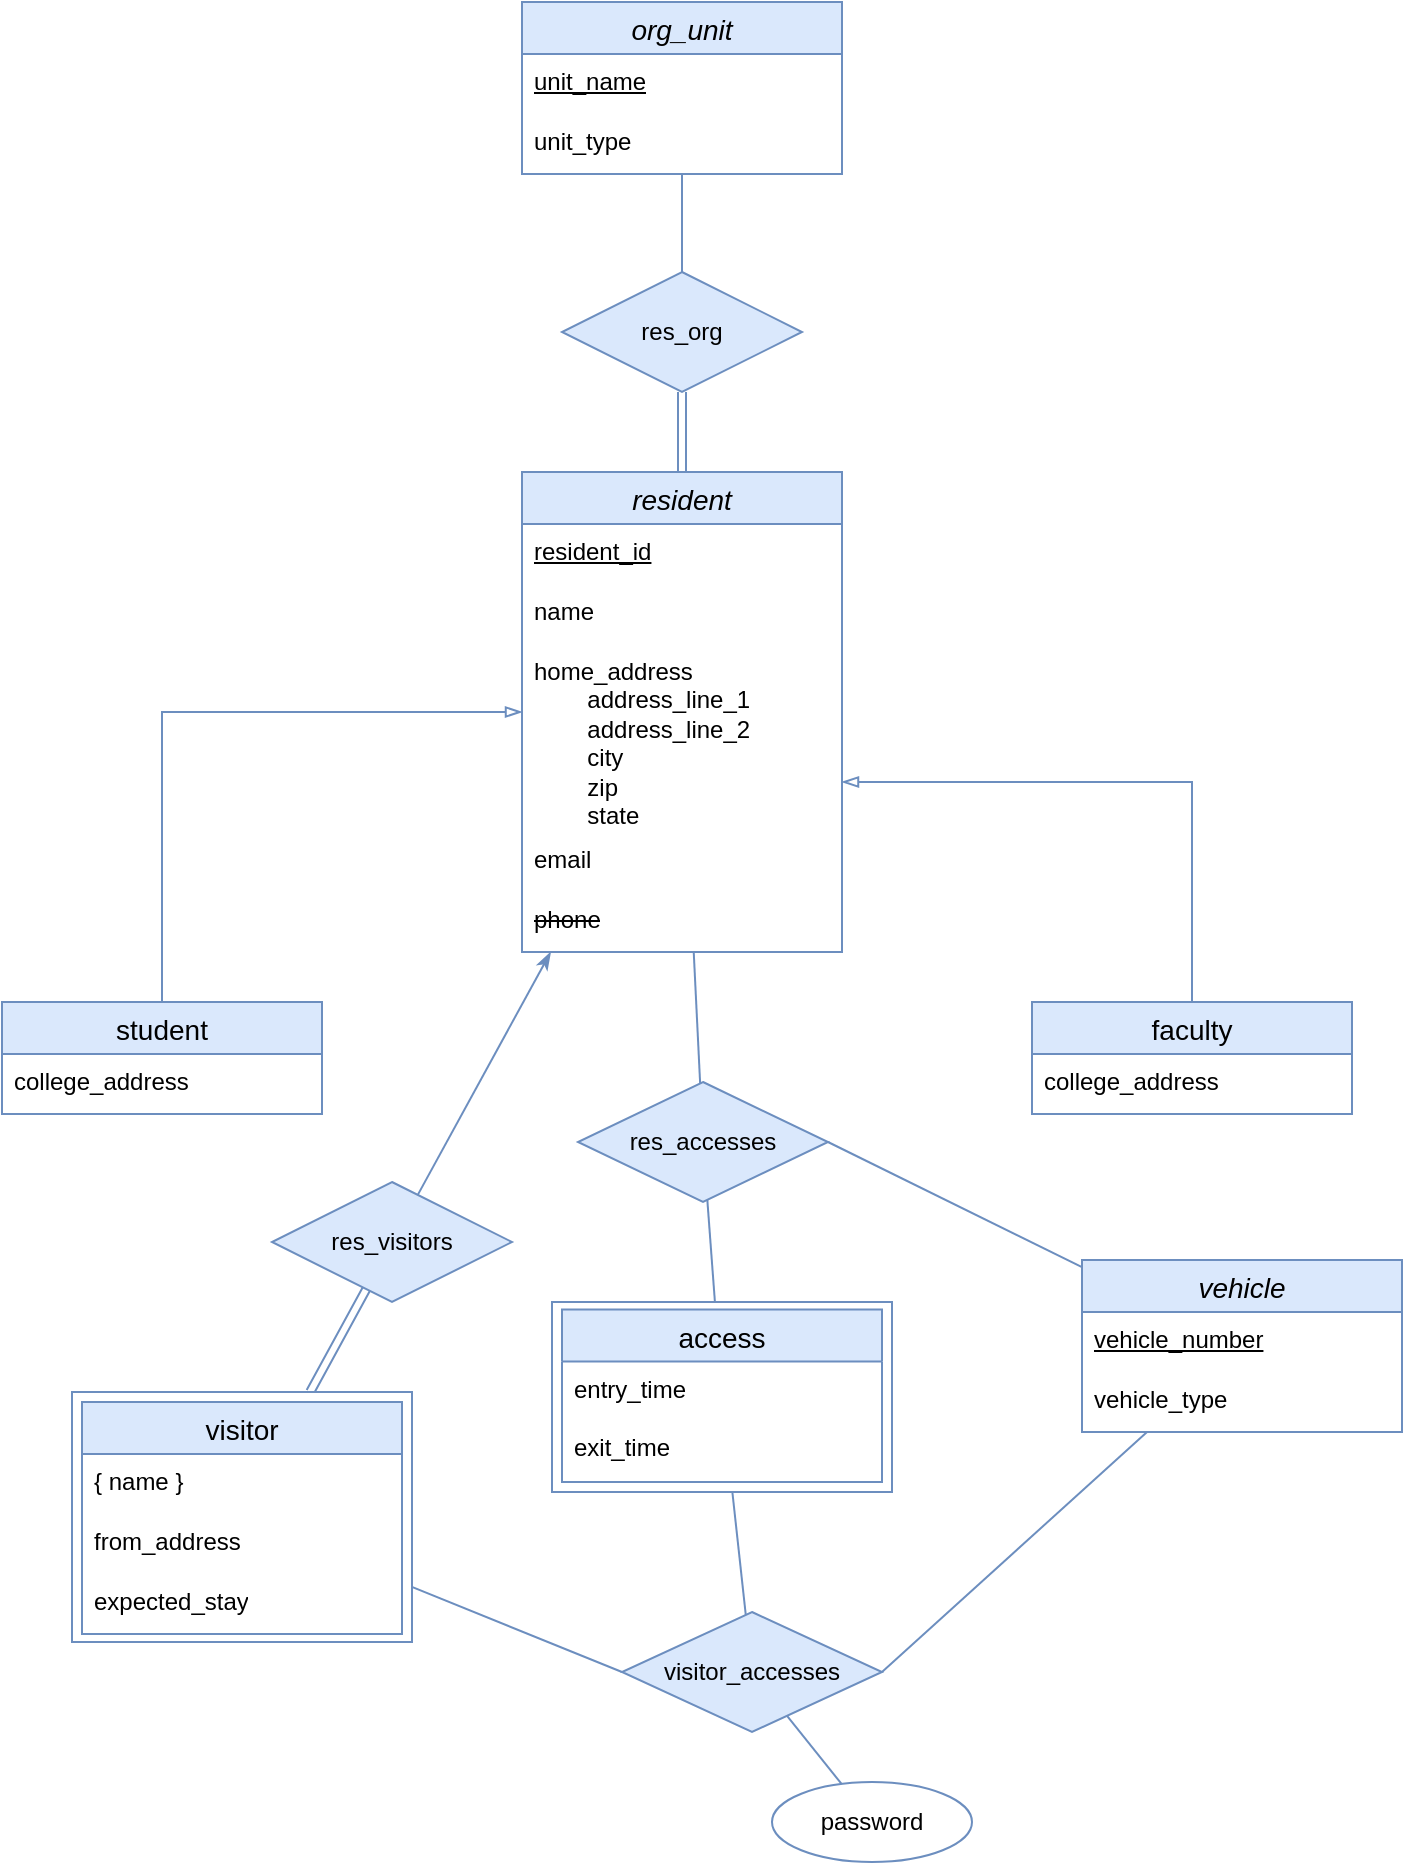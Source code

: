<mxfile version="26.1.0">
  <diagram id="R2lEEEUBdFMjLlhIrx00" name="Page-1">
    <mxGraphModel dx="793" dy="573" grid="1" gridSize="5" guides="1" tooltips="1" connect="1" arrows="1" fold="1" page="1" pageScale="1" pageWidth="850" pageHeight="1100" math="0" shadow="0" adaptiveColors="auto" extFonts="Permanent Marker^https://fonts.googleapis.com/css?family=Permanent+Marker">
      <root>
        <mxCell id="0" />
        <mxCell id="1" parent="0" />
        <mxCell id="Z7LDG79j3NjasXDvrG4u-64" style="rounded=0;orthogonalLoop=1;jettySize=auto;html=1;endArrow=none;startFill=0;shape=link;fillColor=#dae8fc;strokeColor=#6c8ebf;" parent="1" source="Z7LDG79j3NjasXDvrG4u-63" target="Z7LDG79j3NjasXDvrG4u-45" edge="1">
          <mxGeometry relative="1" as="geometry" />
        </mxCell>
        <mxCell id="Z7LDG79j3NjasXDvrG4u-52" style="rounded=0;orthogonalLoop=1;jettySize=auto;html=1;entryX=0;entryY=0.5;entryDx=0;entryDy=0;fillColor=#dae8fc;strokeColor=#6c8ebf;endArrow=none;startFill=0;" parent="1" source="Z7LDG79j3NjasXDvrG4u-46" target="Z7LDG79j3NjasXDvrG4u-41" edge="1">
          <mxGeometry relative="1" as="geometry" />
        </mxCell>
        <mxCell id="Z7LDG79j3NjasXDvrG4u-66" style="rounded=0;orthogonalLoop=1;jettySize=auto;html=1;endArrow=none;startFill=1;startArrow=classicThin;fillColor=#dae8fc;strokeColor=#6c8ebf;" parent="1" source="Z7LDG79j3NjasXDvrG4u-75" target="Z7LDG79j3NjasXDvrG4u-63" edge="1">
          <mxGeometry relative="1" as="geometry">
            <mxPoint x="315" y="600" as="sourcePoint" />
          </mxGeometry>
        </mxCell>
        <mxCell id="Z7LDG79j3NjasXDvrG4u-83" style="edgeStyle=orthogonalEdgeStyle;rounded=0;orthogonalLoop=1;jettySize=auto;html=1;endArrow=blockThin;endFill=0;fillColor=#dae8fc;strokeColor=#6c8ebf;" parent="1" source="Z7LDG79j3NjasXDvrG4u-107" target="Z7LDG79j3NjasXDvrG4u-75" edge="1">
          <mxGeometry relative="1" as="geometry">
            <mxPoint x="670.0" y="592" as="sourcePoint" />
            <Array as="points">
              <mxPoint x="670" y="490" />
            </Array>
          </mxGeometry>
        </mxCell>
        <mxCell id="Z7LDG79j3NjasXDvrG4u-56" style="rounded=0;orthogonalLoop=1;jettySize=auto;html=1;endArrow=none;startFill=0;fillColor=#dae8fc;strokeColor=#6c8ebf;" parent="1" source="sdOK8D_c6vdAgy1qnKHL-54" target="sdOK8D_c6vdAgy1qnKHL-63" edge="1">
          <mxGeometry relative="1" as="geometry" />
        </mxCell>
        <mxCell id="sdOK8D_c6vdAgy1qnKHL-54" value="org_unit" style="swimlane;fontStyle=2;childLayout=stackLayout;horizontal=1;startSize=26;horizontalStack=0;resizeParent=1;resizeParentMax=0;resizeLast=0;collapsible=1;marginBottom=0;align=center;fontSize=14;fillColor=#dae8fc;strokeColor=#6c8ebf;" parent="1" vertex="1">
          <mxGeometry x="335" y="100" width="160" height="86" as="geometry" />
        </mxCell>
        <mxCell id="sdOK8D_c6vdAgy1qnKHL-55" value="&lt;u&gt;unit_name&lt;/u&gt;" style="text;strokeColor=none;fillColor=none;spacingLeft=4;spacingRight=4;overflow=hidden;rotatable=0;points=[[0,0.5],[1,0.5]];portConstraint=eastwest;fontSize=12;whiteSpace=wrap;html=1;" parent="sdOK8D_c6vdAgy1qnKHL-54" vertex="1">
          <mxGeometry y="26" width="160" height="30" as="geometry" />
        </mxCell>
        <mxCell id="sdOK8D_c6vdAgy1qnKHL-57" value="unit_type" style="text;strokeColor=none;fillColor=none;spacingLeft=4;spacingRight=4;overflow=hidden;rotatable=0;points=[[0,0.5],[1,0.5]];portConstraint=eastwest;fontSize=12;whiteSpace=wrap;html=1;" parent="sdOK8D_c6vdAgy1qnKHL-54" vertex="1">
          <mxGeometry y="56" width="160" height="30" as="geometry" />
        </mxCell>
        <mxCell id="sdOK8D_c6vdAgy1qnKHL-63" value="res_org" style="shape=rhombus;perimeter=rhombusPerimeter;whiteSpace=wrap;html=1;align=center;fillColor=#dae8fc;strokeColor=#6c8ebf;" parent="1" vertex="1">
          <mxGeometry x="355" y="235" width="120" height="60" as="geometry" />
        </mxCell>
        <mxCell id="Z7LDG79j3NjasXDvrG4u-43" style="rounded=0;orthogonalLoop=1;jettySize=auto;html=1;entryX=1;entryY=0.5;entryDx=0;entryDy=0;endArrow=none;startFill=0;fillColor=#dae8fc;strokeColor=#6c8ebf;" parent="1" source="Z7LDG79j3NjasXDvrG4u-6" target="Z7LDG79j3NjasXDvrG4u-41" edge="1">
          <mxGeometry relative="1" as="geometry" />
        </mxCell>
        <mxCell id="Z7LDG79j3NjasXDvrG4u-6" value="vehicle" style="swimlane;fontStyle=2;childLayout=stackLayout;horizontal=1;startSize=26;horizontalStack=0;resizeParent=1;resizeParentMax=0;resizeLast=0;collapsible=1;marginBottom=0;align=center;fontSize=14;fillColor=#dae8fc;strokeColor=#6c8ebf;" parent="1" vertex="1">
          <mxGeometry x="615" y="729" width="160" height="86" as="geometry">
            <mxRectangle x="575" y="810" width="80" height="35" as="alternateBounds" />
          </mxGeometry>
        </mxCell>
        <mxCell id="Z7LDG79j3NjasXDvrG4u-7" value="&lt;u&gt;vehicle_number&lt;/u&gt;" style="text;strokeColor=none;fillColor=none;spacingLeft=4;spacingRight=4;overflow=hidden;rotatable=0;points=[[0,0.5],[1,0.5]];portConstraint=eastwest;fontSize=12;whiteSpace=wrap;html=1;" parent="Z7LDG79j3NjasXDvrG4u-6" vertex="1">
          <mxGeometry y="26" width="160" height="30" as="geometry" />
        </mxCell>
        <mxCell id="Z7LDG79j3NjasXDvrG4u-8" value="vehicle_type" style="text;strokeColor=none;fillColor=none;spacingLeft=4;spacingRight=4;overflow=hidden;rotatable=0;points=[[0,0.5],[1,0.5]];portConstraint=eastwest;fontSize=12;whiteSpace=wrap;html=1;" parent="Z7LDG79j3NjasXDvrG4u-6" vertex="1">
          <mxGeometry y="56" width="160" height="30" as="geometry" />
        </mxCell>
        <mxCell id="Z7LDG79j3NjasXDvrG4u-36" value="" style="group" parent="1" vertex="1" connectable="0">
          <mxGeometry x="350" y="750" width="170" height="95" as="geometry" />
        </mxCell>
        <mxCell id="Z7LDG79j3NjasXDvrG4u-35" value="" style="whiteSpace=wrap;html=1;fillColor=none;strokeColor=#6c8ebf;" parent="Z7LDG79j3NjasXDvrG4u-36" vertex="1">
          <mxGeometry width="170" height="95" as="geometry" />
        </mxCell>
        <mxCell id="Z7LDG79j3NjasXDvrG4u-27" value="access" style="swimlane;fontStyle=0;childLayout=stackLayout;horizontal=1;startSize=26;horizontalStack=0;resizeParent=1;resizeParentMax=0;resizeLast=0;collapsible=1;marginBottom=0;align=center;fontSize=14;swimlaneFillColor=default;swimlaneLine=1;strokeColor=#6c8ebf;perimeterSpacing=0;strokeWidth=1;fillColor=#dae8fc;swimlaneBody=1;swimlaneHead=1;editable=1;movable=1;resizable=1;rotatable=1;deletable=1;locked=0;connectable=1;" parent="Z7LDG79j3NjasXDvrG4u-36" vertex="1">
          <mxGeometry x="5" y="3.8" width="160" height="86.2" as="geometry">
            <mxRectangle x="860" y="475" width="60" height="30" as="alternateBounds" />
          </mxGeometry>
        </mxCell>
        <mxCell id="Z7LDG79j3NjasXDvrG4u-28" value="entry_time" style="text;strokeColor=none;fillColor=none;spacingLeft=4;spacingRight=4;overflow=hidden;rotatable=0;points=[[0,0.5],[1,0.5]];portConstraint=eastwest;fontSize=12;whiteSpace=wrap;html=1;" parent="Z7LDG79j3NjasXDvrG4u-27" vertex="1">
          <mxGeometry y="26" width="160" height="29" as="geometry" />
        </mxCell>
        <mxCell id="Z7LDG79j3NjasXDvrG4u-29" value="exit_time" style="text;strokeColor=none;fillColor=none;spacingLeft=4;spacingRight=4;overflow=hidden;rotatable=0;points=[[0,0.5],[1,0.5]];portConstraint=eastwest;fontSize=12;whiteSpace=wrap;html=1;" parent="Z7LDG79j3NjasXDvrG4u-27" vertex="1">
          <mxGeometry y="55" width="160" height="31.2" as="geometry" />
        </mxCell>
        <mxCell id="Z7LDG79j3NjasXDvrG4u-91" style="rounded=0;orthogonalLoop=1;jettySize=auto;html=1;endArrow=none;startFill=0;fillColor=#dae8fc;strokeColor=#6c8ebf;" parent="1" source="Z7LDG79j3NjasXDvrG4u-41" target="Z7LDG79j3NjasXDvrG4u-90" edge="1">
          <mxGeometry relative="1" as="geometry" />
        </mxCell>
        <mxCell id="Z7LDG79j3NjasXDvrG4u-41" value="visitor_accesses" style="shape=rhombus;perimeter=rhombusPerimeter;whiteSpace=wrap;html=1;align=center;fillColor=#dae8fc;strokeColor=#6c8ebf;" parent="1" vertex="1">
          <mxGeometry x="385" y="905" width="130" height="60" as="geometry" />
        </mxCell>
        <mxCell id="Z7LDG79j3NjasXDvrG4u-84" style="rounded=0;orthogonalLoop=1;jettySize=auto;html=1;endArrow=none;startFill=0;fillColor=#dae8fc;strokeColor=#6c8ebf;" parent="1" source="Z7LDG79j3NjasXDvrG4u-11" target="Z7LDG79j3NjasXDvrG4u-75" edge="1">
          <mxGeometry relative="1" as="geometry" />
        </mxCell>
        <mxCell id="Z7LDG79j3NjasXDvrG4u-11" value="res_accesses" style="shape=rhombus;perimeter=rhombusPerimeter;whiteSpace=wrap;html=1;align=center;fillColor=#dae8fc;strokeColor=#6c8ebf;" parent="1" vertex="1">
          <mxGeometry x="363" y="640" width="125" height="60" as="geometry" />
        </mxCell>
        <mxCell id="Z7LDG79j3NjasXDvrG4u-63" value="res_visitors" style="shape=rhombus;perimeter=rhombusPerimeter;whiteSpace=wrap;html=1;align=center;fillColor=#dae8fc;strokeColor=#6c8ebf;" parent="1" vertex="1">
          <mxGeometry x="210" y="690" width="120" height="60" as="geometry" />
        </mxCell>
        <mxCell id="Z7LDG79j3NjasXDvrG4u-81" style="rounded=0;orthogonalLoop=1;jettySize=auto;html=1;shape=link;fillColor=#dae8fc;strokeColor=#6c8ebf;" parent="1" source="Z7LDG79j3NjasXDvrG4u-75" target="sdOK8D_c6vdAgy1qnKHL-63" edge="1">
          <mxGeometry relative="1" as="geometry" />
        </mxCell>
        <mxCell id="Z7LDG79j3NjasXDvrG4u-82" style="edgeStyle=orthogonalEdgeStyle;rounded=0;orthogonalLoop=1;jettySize=auto;html=1;endArrow=none;startFill=0;startArrow=blockThin;fillColor=#dae8fc;strokeColor=#6c8ebf;" parent="1" source="Z7LDG79j3NjasXDvrG4u-75" target="Z7LDG79j3NjasXDvrG4u-101" edge="1">
          <mxGeometry relative="1" as="geometry">
            <mxPoint x="150.0" y="600" as="targetPoint" />
          </mxGeometry>
        </mxCell>
        <mxCell id="Z7LDG79j3NjasXDvrG4u-75" value="resident" style="swimlane;fontStyle=2;childLayout=stackLayout;horizontal=1;startSize=26;horizontalStack=0;resizeParent=1;resizeParentMax=0;resizeLast=0;collapsible=1;marginBottom=0;align=center;fontSize=14;fillColor=#dae8fc;strokeColor=#6c8ebf;" parent="1" vertex="1">
          <mxGeometry x="335" y="335" width="160" height="240" as="geometry" />
        </mxCell>
        <mxCell id="Z7LDG79j3NjasXDvrG4u-76" value="&lt;u&gt;resident_id&lt;/u&gt;" style="text;strokeColor=none;fillColor=none;spacingLeft=4;spacingRight=4;overflow=hidden;rotatable=0;points=[[0,0.5],[1,0.5]];portConstraint=eastwest;fontSize=12;whiteSpace=wrap;html=1;" parent="Z7LDG79j3NjasXDvrG4u-75" vertex="1">
          <mxGeometry y="26" width="160" height="30" as="geometry" />
        </mxCell>
        <mxCell id="Z7LDG79j3NjasXDvrG4u-77" value="name" style="text;strokeColor=none;fillColor=none;spacingLeft=4;spacingRight=4;overflow=hidden;rotatable=0;points=[[0,0.5],[1,0.5]];portConstraint=eastwest;fontSize=12;whiteSpace=wrap;html=1;" parent="Z7LDG79j3NjasXDvrG4u-75" vertex="1">
          <mxGeometry y="56" width="160" height="30" as="geometry" />
        </mxCell>
        <mxCell id="Z7LDG79j3NjasXDvrG4u-78" value="home_address&lt;div&gt;&lt;span style=&quot;white-space: pre;&quot;&gt;&#x9;&lt;/span&gt;address_line_1&lt;br&gt;&lt;/div&gt;&lt;div&gt;&lt;span style=&quot;white-space: pre;&quot;&gt;&#x9;&lt;/span&gt;address_line_2&lt;br&gt;&lt;/div&gt;&lt;div&gt;&lt;span style=&quot;white-space: pre;&quot;&gt;&#x9;&lt;/span&gt;city&lt;br&gt;&lt;/div&gt;&lt;div&gt;&lt;span style=&quot;white-space: pre;&quot;&gt;&#x9;&lt;/span&gt;zip&lt;br&gt;&lt;/div&gt;&lt;div&gt;&lt;span style=&quot;white-space: pre;&quot;&gt;&#x9;&lt;/span&gt;state&lt;/div&gt;" style="text;strokeColor=none;fillColor=none;spacingLeft=4;spacingRight=4;overflow=hidden;rotatable=0;points=[[0,0.5],[1,0.5]];portConstraint=eastwest;fontSize=12;whiteSpace=wrap;html=1;" parent="Z7LDG79j3NjasXDvrG4u-75" vertex="1">
          <mxGeometry y="86" width="160" height="94" as="geometry" />
        </mxCell>
        <mxCell id="Z7LDG79j3NjasXDvrG4u-80" value="email" style="text;strokeColor=none;fillColor=none;spacingLeft=4;spacingRight=4;overflow=hidden;rotatable=0;points=[[0,0.5],[1,0.5]];portConstraint=eastwest;fontSize=12;whiteSpace=wrap;html=1;" parent="Z7LDG79j3NjasXDvrG4u-75" vertex="1">
          <mxGeometry y="180" width="160" height="30" as="geometry" />
        </mxCell>
        <mxCell id="Z7LDG79j3NjasXDvrG4u-110" value="&lt;strike&gt;phone&lt;/strike&gt;" style="text;strokeColor=none;fillColor=none;spacingLeft=4;spacingRight=4;overflow=hidden;rotatable=0;points=[[0,0.5],[1,0.5]];portConstraint=eastwest;fontSize=12;whiteSpace=wrap;html=1;" parent="Z7LDG79j3NjasXDvrG4u-75" vertex="1">
          <mxGeometry y="210" width="160" height="30" as="geometry" />
        </mxCell>
        <mxCell id="Z7LDG79j3NjasXDvrG4u-85" style="rounded=0;orthogonalLoop=1;jettySize=auto;html=1;endArrow=none;startFill=0;fillColor=#dae8fc;strokeColor=#6c8ebf;" parent="1" source="Z7LDG79j3NjasXDvrG4u-11" target="Z7LDG79j3NjasXDvrG4u-35" edge="1">
          <mxGeometry relative="1" as="geometry" />
        </mxCell>
        <mxCell id="Z7LDG79j3NjasXDvrG4u-88" style="rounded=0;orthogonalLoop=1;jettySize=auto;html=1;endArrow=none;startFill=0;fillColor=#dae8fc;strokeColor=#6c8ebf;" parent="1" source="Z7LDG79j3NjasXDvrG4u-35" target="Z7LDG79j3NjasXDvrG4u-41" edge="1">
          <mxGeometry relative="1" as="geometry" />
        </mxCell>
        <mxCell id="Z7LDG79j3NjasXDvrG4u-90" value="password" style="ellipse;whiteSpace=wrap;html=1;align=center;fillColor=none;strokeColor=#6c8ebf;" parent="1" vertex="1">
          <mxGeometry x="460" y="990" width="100" height="40" as="geometry" />
        </mxCell>
        <mxCell id="Z7LDG79j3NjasXDvrG4u-98" style="rounded=0;orthogonalLoop=1;jettySize=auto;html=1;exitX=1;exitY=0.5;exitDx=0;exitDy=0;endArrow=none;startFill=0;startArrow=none;fillColor=#dae8fc;strokeColor=#6c8ebf;" parent="1" source="Z7LDG79j3NjasXDvrG4u-11" target="Z7LDG79j3NjasXDvrG4u-6" edge="1">
          <mxGeometry relative="1" as="geometry">
            <mxPoint x="597.456" y="750.221" as="sourcePoint" />
          </mxGeometry>
        </mxCell>
        <mxCell id="Z7LDG79j3NjasXDvrG4u-101" value="student" style="swimlane;fontStyle=0;childLayout=stackLayout;horizontal=1;startSize=26;horizontalStack=0;resizeParent=1;resizeParentMax=0;resizeLast=0;collapsible=1;marginBottom=0;align=center;fontSize=14;fillColor=#dae8fc;strokeColor=#6c8ebf;" parent="1" vertex="1">
          <mxGeometry x="75" y="600" width="160" height="56" as="geometry" />
        </mxCell>
        <mxCell id="Z7LDG79j3NjasXDvrG4u-104" value="college_address" style="text;strokeColor=none;fillColor=none;spacingLeft=4;spacingRight=4;overflow=hidden;rotatable=0;points=[[0,0.5],[1,0.5]];portConstraint=eastwest;fontSize=12;whiteSpace=wrap;html=1;" parent="Z7LDG79j3NjasXDvrG4u-101" vertex="1">
          <mxGeometry y="26" width="160" height="30" as="geometry" />
        </mxCell>
        <mxCell id="Z7LDG79j3NjasXDvrG4u-107" value="faculty" style="swimlane;fontStyle=0;childLayout=stackLayout;horizontal=1;startSize=26;horizontalStack=0;resizeParent=1;resizeParentMax=0;resizeLast=0;collapsible=1;marginBottom=0;align=center;fontSize=14;fillColor=#dae8fc;strokeColor=#6c8ebf;" parent="1" vertex="1">
          <mxGeometry x="590" y="600" width="160" height="56" as="geometry" />
        </mxCell>
        <mxCell id="Z7LDG79j3NjasXDvrG4u-108" value="college_address" style="text;strokeColor=none;fillColor=none;spacingLeft=4;spacingRight=4;overflow=hidden;rotatable=0;points=[[0,0.5],[1,0.5]];portConstraint=eastwest;fontSize=12;whiteSpace=wrap;html=1;" parent="Z7LDG79j3NjasXDvrG4u-107" vertex="1">
          <mxGeometry y="26" width="160" height="30" as="geometry" />
        </mxCell>
        <mxCell id="Z7LDG79j3NjasXDvrG4u-44" value="" style="group" parent="1" vertex="1" connectable="0">
          <mxGeometry x="110" y="795" width="170" height="125" as="geometry" />
        </mxCell>
        <mxCell id="Z7LDG79j3NjasXDvrG4u-45" value="" style="whiteSpace=wrap;html=1;fillColor=light-dark(#FFFFFF,#000000);strokeColor=#6c8ebf;fillStyle=solid;" parent="Z7LDG79j3NjasXDvrG4u-44" vertex="1">
          <mxGeometry width="170" height="125" as="geometry" />
        </mxCell>
        <mxCell id="Z7LDG79j3NjasXDvrG4u-46" value="visitor" style="swimlane;fontStyle=0;childLayout=stackLayout;horizontal=1;startSize=26;horizontalStack=0;resizeParent=1;resizeParentMax=0;resizeLast=0;collapsible=1;marginBottom=0;align=center;fontSize=14;swimlaneFillColor=default;swimlaneLine=1;strokeColor=#6c8ebf;perimeterSpacing=0;strokeWidth=1;fillColor=#dae8fc;swimlaneBody=1;swimlaneHead=1;" parent="Z7LDG79j3NjasXDvrG4u-44" vertex="1">
          <mxGeometry x="5" y="5" width="160" height="116" as="geometry">
            <mxRectangle x="860" y="475" width="60" height="30" as="alternateBounds" />
          </mxGeometry>
        </mxCell>
        <mxCell id="Z7LDG79j3NjasXDvrG4u-47" value="{ name }" style="text;strokeColor=none;fillColor=none;spacingLeft=4;spacingRight=4;overflow=hidden;rotatable=0;points=[[0,0.5],[1,0.5]];portConstraint=eastwest;fontSize=12;whiteSpace=wrap;html=1;" parent="Z7LDG79j3NjasXDvrG4u-46" vertex="1">
          <mxGeometry y="26" width="160" height="30" as="geometry" />
        </mxCell>
        <mxCell id="Z7LDG79j3NjasXDvrG4u-48" value="from_address" style="text;strokeColor=none;fillColor=none;spacingLeft=4;spacingRight=4;overflow=hidden;rotatable=0;points=[[0,0.5],[1,0.5]];portConstraint=eastwest;fontSize=12;whiteSpace=wrap;html=1;" parent="Z7LDG79j3NjasXDvrG4u-46" vertex="1">
          <mxGeometry y="56" width="160" height="30" as="geometry" />
        </mxCell>
        <mxCell id="Z7LDG79j3NjasXDvrG4u-49" value="expected_stay" style="text;strokeColor=none;fillColor=none;spacingLeft=4;spacingRight=4;overflow=hidden;rotatable=0;points=[[0,0.5],[1,0.5]];portConstraint=eastwest;fontSize=12;whiteSpace=wrap;html=1;" parent="Z7LDG79j3NjasXDvrG4u-46" vertex="1">
          <mxGeometry y="86" width="160" height="30" as="geometry" />
        </mxCell>
      </root>
    </mxGraphModel>
  </diagram>
</mxfile>
